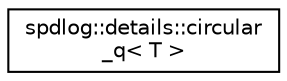digraph "Graphical Class Hierarchy"
{
  edge [fontname="Helvetica",fontsize="10",labelfontname="Helvetica",labelfontsize="10"];
  node [fontname="Helvetica",fontsize="10",shape=record];
  rankdir="LR";
  Node1 [label="spdlog::details::circular\l_q\< T \>",height=0.2,width=0.4,color="black", fillcolor="white", style="filled",URL="$classspdlog_1_1details_1_1circular__q.html"];
}
